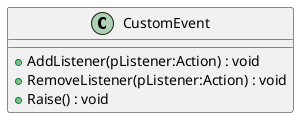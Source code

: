@startuml
class CustomEvent {
    + AddListener(pListener:Action) : void
    + RemoveListener(pListener:Action) : void
    + Raise() : void
}
@enduml
